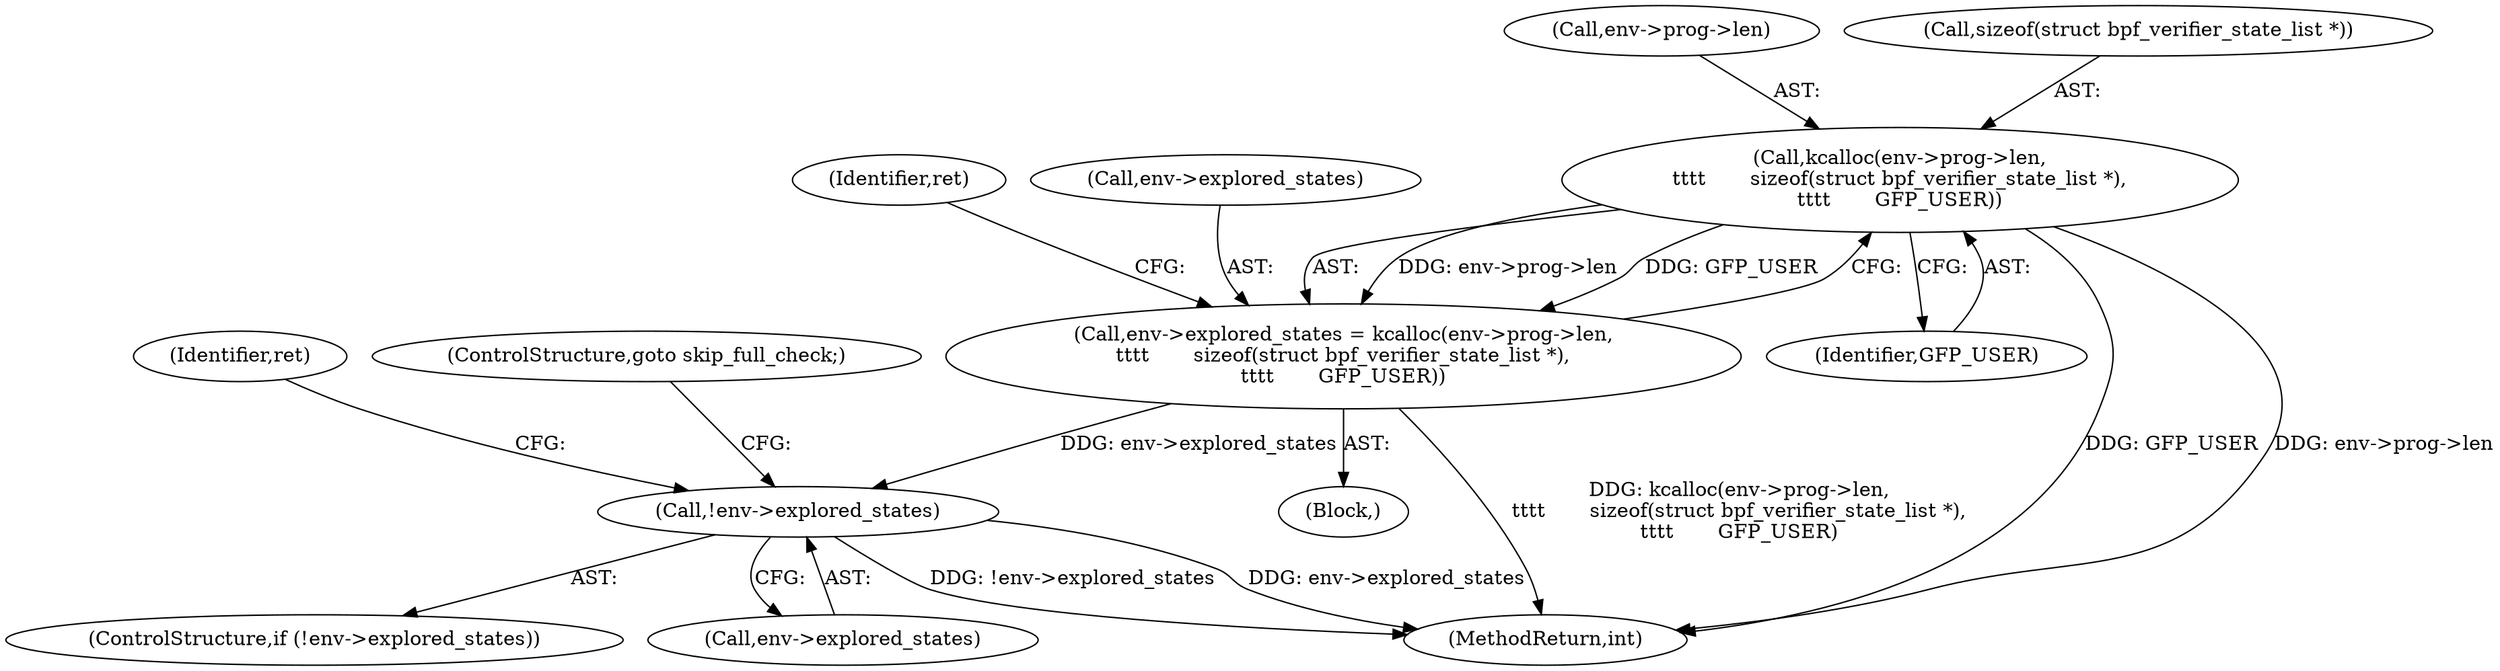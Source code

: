 digraph "0_linux_c131187db2d3fa2f8bf32fdf4e9a4ef805168467_0@API" {
"1000304" [label="(Call,kcalloc(env->prog->len,\n\t\t\t\t       sizeof(struct bpf_verifier_state_list *),\n\t\t\t\t       GFP_USER))"];
"1000300" [label="(Call,env->explored_states = kcalloc(env->prog->len,\n\t\t\t\t       sizeof(struct bpf_verifier_state_list *),\n\t\t\t\t       GFP_USER))"];
"1000318" [label="(Call,!env->explored_states)"];
"1000317" [label="(ControlStructure,if (!env->explored_states))"];
"1000319" [label="(Call,env->explored_states)"];
"1000112" [label="(Block,)"];
"1000318" [label="(Call,!env->explored_states)"];
"1000300" [label="(Call,env->explored_states = kcalloc(env->prog->len,\n\t\t\t\t       sizeof(struct bpf_verifier_state_list *),\n\t\t\t\t       GFP_USER))"];
"1000324" [label="(Identifier,ret)"];
"1000312" [label="(Identifier,GFP_USER)"];
"1000304" [label="(Call,kcalloc(env->prog->len,\n\t\t\t\t       sizeof(struct bpf_verifier_state_list *),\n\t\t\t\t       GFP_USER))"];
"1000305" [label="(Call,env->prog->len)"];
"1000310" [label="(Call,sizeof(struct bpf_verifier_state_list *))"];
"1000314" [label="(Identifier,ret)"];
"1000522" [label="(MethodReturn,int)"];
"1000301" [label="(Call,env->explored_states)"];
"1000322" [label="(ControlStructure,goto skip_full_check;)"];
"1000304" -> "1000300"  [label="AST: "];
"1000304" -> "1000312"  [label="CFG: "];
"1000305" -> "1000304"  [label="AST: "];
"1000310" -> "1000304"  [label="AST: "];
"1000312" -> "1000304"  [label="AST: "];
"1000300" -> "1000304"  [label="CFG: "];
"1000304" -> "1000522"  [label="DDG: GFP_USER"];
"1000304" -> "1000522"  [label="DDG: env->prog->len"];
"1000304" -> "1000300"  [label="DDG: env->prog->len"];
"1000304" -> "1000300"  [label="DDG: GFP_USER"];
"1000300" -> "1000112"  [label="AST: "];
"1000301" -> "1000300"  [label="AST: "];
"1000314" -> "1000300"  [label="CFG: "];
"1000300" -> "1000522"  [label="DDG: kcalloc(env->prog->len,\n\t\t\t\t       sizeof(struct bpf_verifier_state_list *),\n\t\t\t\t       GFP_USER)"];
"1000300" -> "1000318"  [label="DDG: env->explored_states"];
"1000318" -> "1000317"  [label="AST: "];
"1000318" -> "1000319"  [label="CFG: "];
"1000319" -> "1000318"  [label="AST: "];
"1000322" -> "1000318"  [label="CFG: "];
"1000324" -> "1000318"  [label="CFG: "];
"1000318" -> "1000522"  [label="DDG: !env->explored_states"];
"1000318" -> "1000522"  [label="DDG: env->explored_states"];
}
